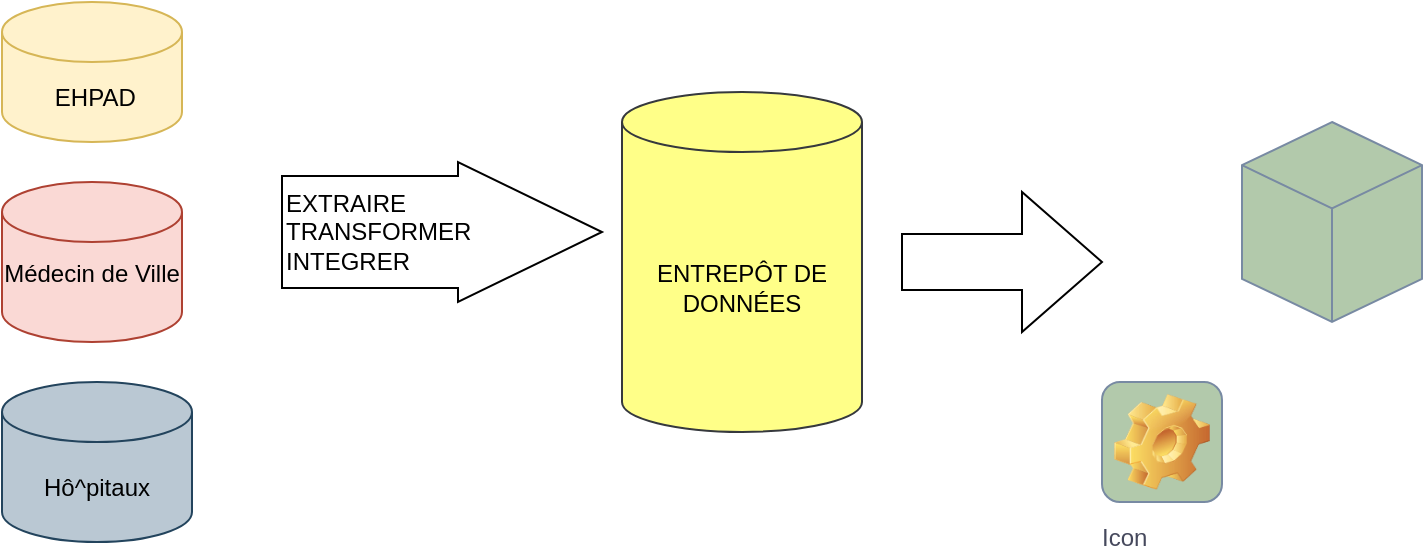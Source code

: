 <mxfile version="14.2.5" type="github">
  <diagram id="R2lEEEUBdFMjLlhIrx00" name="Page-1">
    <mxGraphModel dx="1881" dy="570" grid="1" gridSize="10" guides="1" tooltips="1" connect="1" arrows="1" fold="1" page="1" pageScale="1" pageWidth="850" pageHeight="1100" math="0" shadow="0" extFonts="Permanent Marker^https://fonts.googleapis.com/css?family=Permanent+Marker">
      <root>
        <mxCell id="0" />
        <mxCell id="1" parent="0" />
        <mxCell id="Zt5S1DYIIlK5bA1bSea--27" value="" style="html=1;whiteSpace=wrap;shape=isoCube2;backgroundOutline=1;isoAngle=15;fillColor=#B2C9AB;strokeColor=#788AA3;fontColor=#46495D;" vertex="1" parent="1">
          <mxGeometry x="-100" y="160" width="90" height="100" as="geometry" />
        </mxCell>
        <mxCell id="Zt5S1DYIIlK5bA1bSea--28" value="&lt;div&gt;Médecin de Ville&lt;/div&gt;&lt;div&gt;&lt;br&gt;&lt;/div&gt;" style="shape=cylinder3;whiteSpace=wrap;html=1;boundedLbl=1;backgroundOutline=1;size=15;fillColor=#fad9d5;strokeColor=#ae4132;" vertex="1" parent="1">
          <mxGeometry x="-720" y="190" width="90" height="80" as="geometry" />
        </mxCell>
        <mxCell id="Zt5S1DYIIlK5bA1bSea--29" value="&amp;nbsp;EHPAD" style="shape=cylinder3;whiteSpace=wrap;html=1;boundedLbl=1;backgroundOutline=1;size=15;labelBorderColor=none;fillColor=#fff2cc;strokeColor=#d6b656;" vertex="1" parent="1">
          <mxGeometry x="-720" y="100" width="90" height="70" as="geometry" />
        </mxCell>
        <mxCell id="Zt5S1DYIIlK5bA1bSea--30" style="edgeStyle=orthogonalEdgeStyle;rounded=0;orthogonalLoop=1;jettySize=auto;html=1;exitX=0.5;exitY=1;exitDx=0;exitDy=0;exitPerimeter=0;strokeColor=#788AA3;fontColor=#46495D;" edge="1" parent="1" source="Zt5S1DYIIlK5bA1bSea--29" target="Zt5S1DYIIlK5bA1bSea--29">
          <mxGeometry relative="1" as="geometry" />
        </mxCell>
        <mxCell id="Zt5S1DYIIlK5bA1bSea--31" value="ENTREPÔT DE DONNÉES" style="shape=cylinder3;whiteSpace=wrap;html=1;boundedLbl=1;backgroundOutline=1;size=15;fillColor=#ffff88;strokeColor=#36393d;" vertex="1" parent="1">
          <mxGeometry x="-410" y="145" width="120" height="170" as="geometry" />
        </mxCell>
        <mxCell id="Zt5S1DYIIlK5bA1bSea--32" value="Hô^pitaux" style="shape=cylinder3;whiteSpace=wrap;html=1;boundedLbl=1;backgroundOutline=1;size=15;fillColor=#bac8d3;strokeColor=#23445d;" vertex="1" parent="1">
          <mxGeometry x="-720" y="290" width="95" height="80" as="geometry" />
        </mxCell>
        <mxCell id="Zt5S1DYIIlK5bA1bSea--34" value="&lt;div&gt;&lt;br&gt;&lt;/div&gt;&lt;div&gt;EXTRAIRE&lt;/div&gt;&lt;div&gt;TRANSFORMER&lt;/div&gt;&lt;div&gt;INTEGRER&lt;br&gt;&lt;/div&gt;&lt;div&gt;&lt;br&gt;&lt;/div&gt;" style="html=1;shadow=0;dashed=0;align=left;verticalAlign=middle;shape=mxgraph.arrows2.arrow;dy=0.2;dx=72;notch=0;" vertex="1" parent="1">
          <mxGeometry x="-580" y="180" width="160" height="70" as="geometry" />
        </mxCell>
        <mxCell id="Zt5S1DYIIlK5bA1bSea--36" value="" style="html=1;shadow=0;dashed=0;align=center;verticalAlign=middle;shape=mxgraph.arrows2.arrow;dy=0.6;dx=40;notch=0;" vertex="1" parent="1">
          <mxGeometry x="-270" y="195" width="100" height="70" as="geometry" />
        </mxCell>
        <mxCell id="Zt5S1DYIIlK5bA1bSea--37" value="Icon" style="icon;html=1;image=img/clipart/Gear_128x128.png;align=left;fillColor=#B2C9AB;strokeColor=#788AA3;fontColor=#46495D;" vertex="1" parent="1">
          <mxGeometry x="-170" y="290" width="60" height="60" as="geometry" />
        </mxCell>
      </root>
    </mxGraphModel>
  </diagram>
</mxfile>
